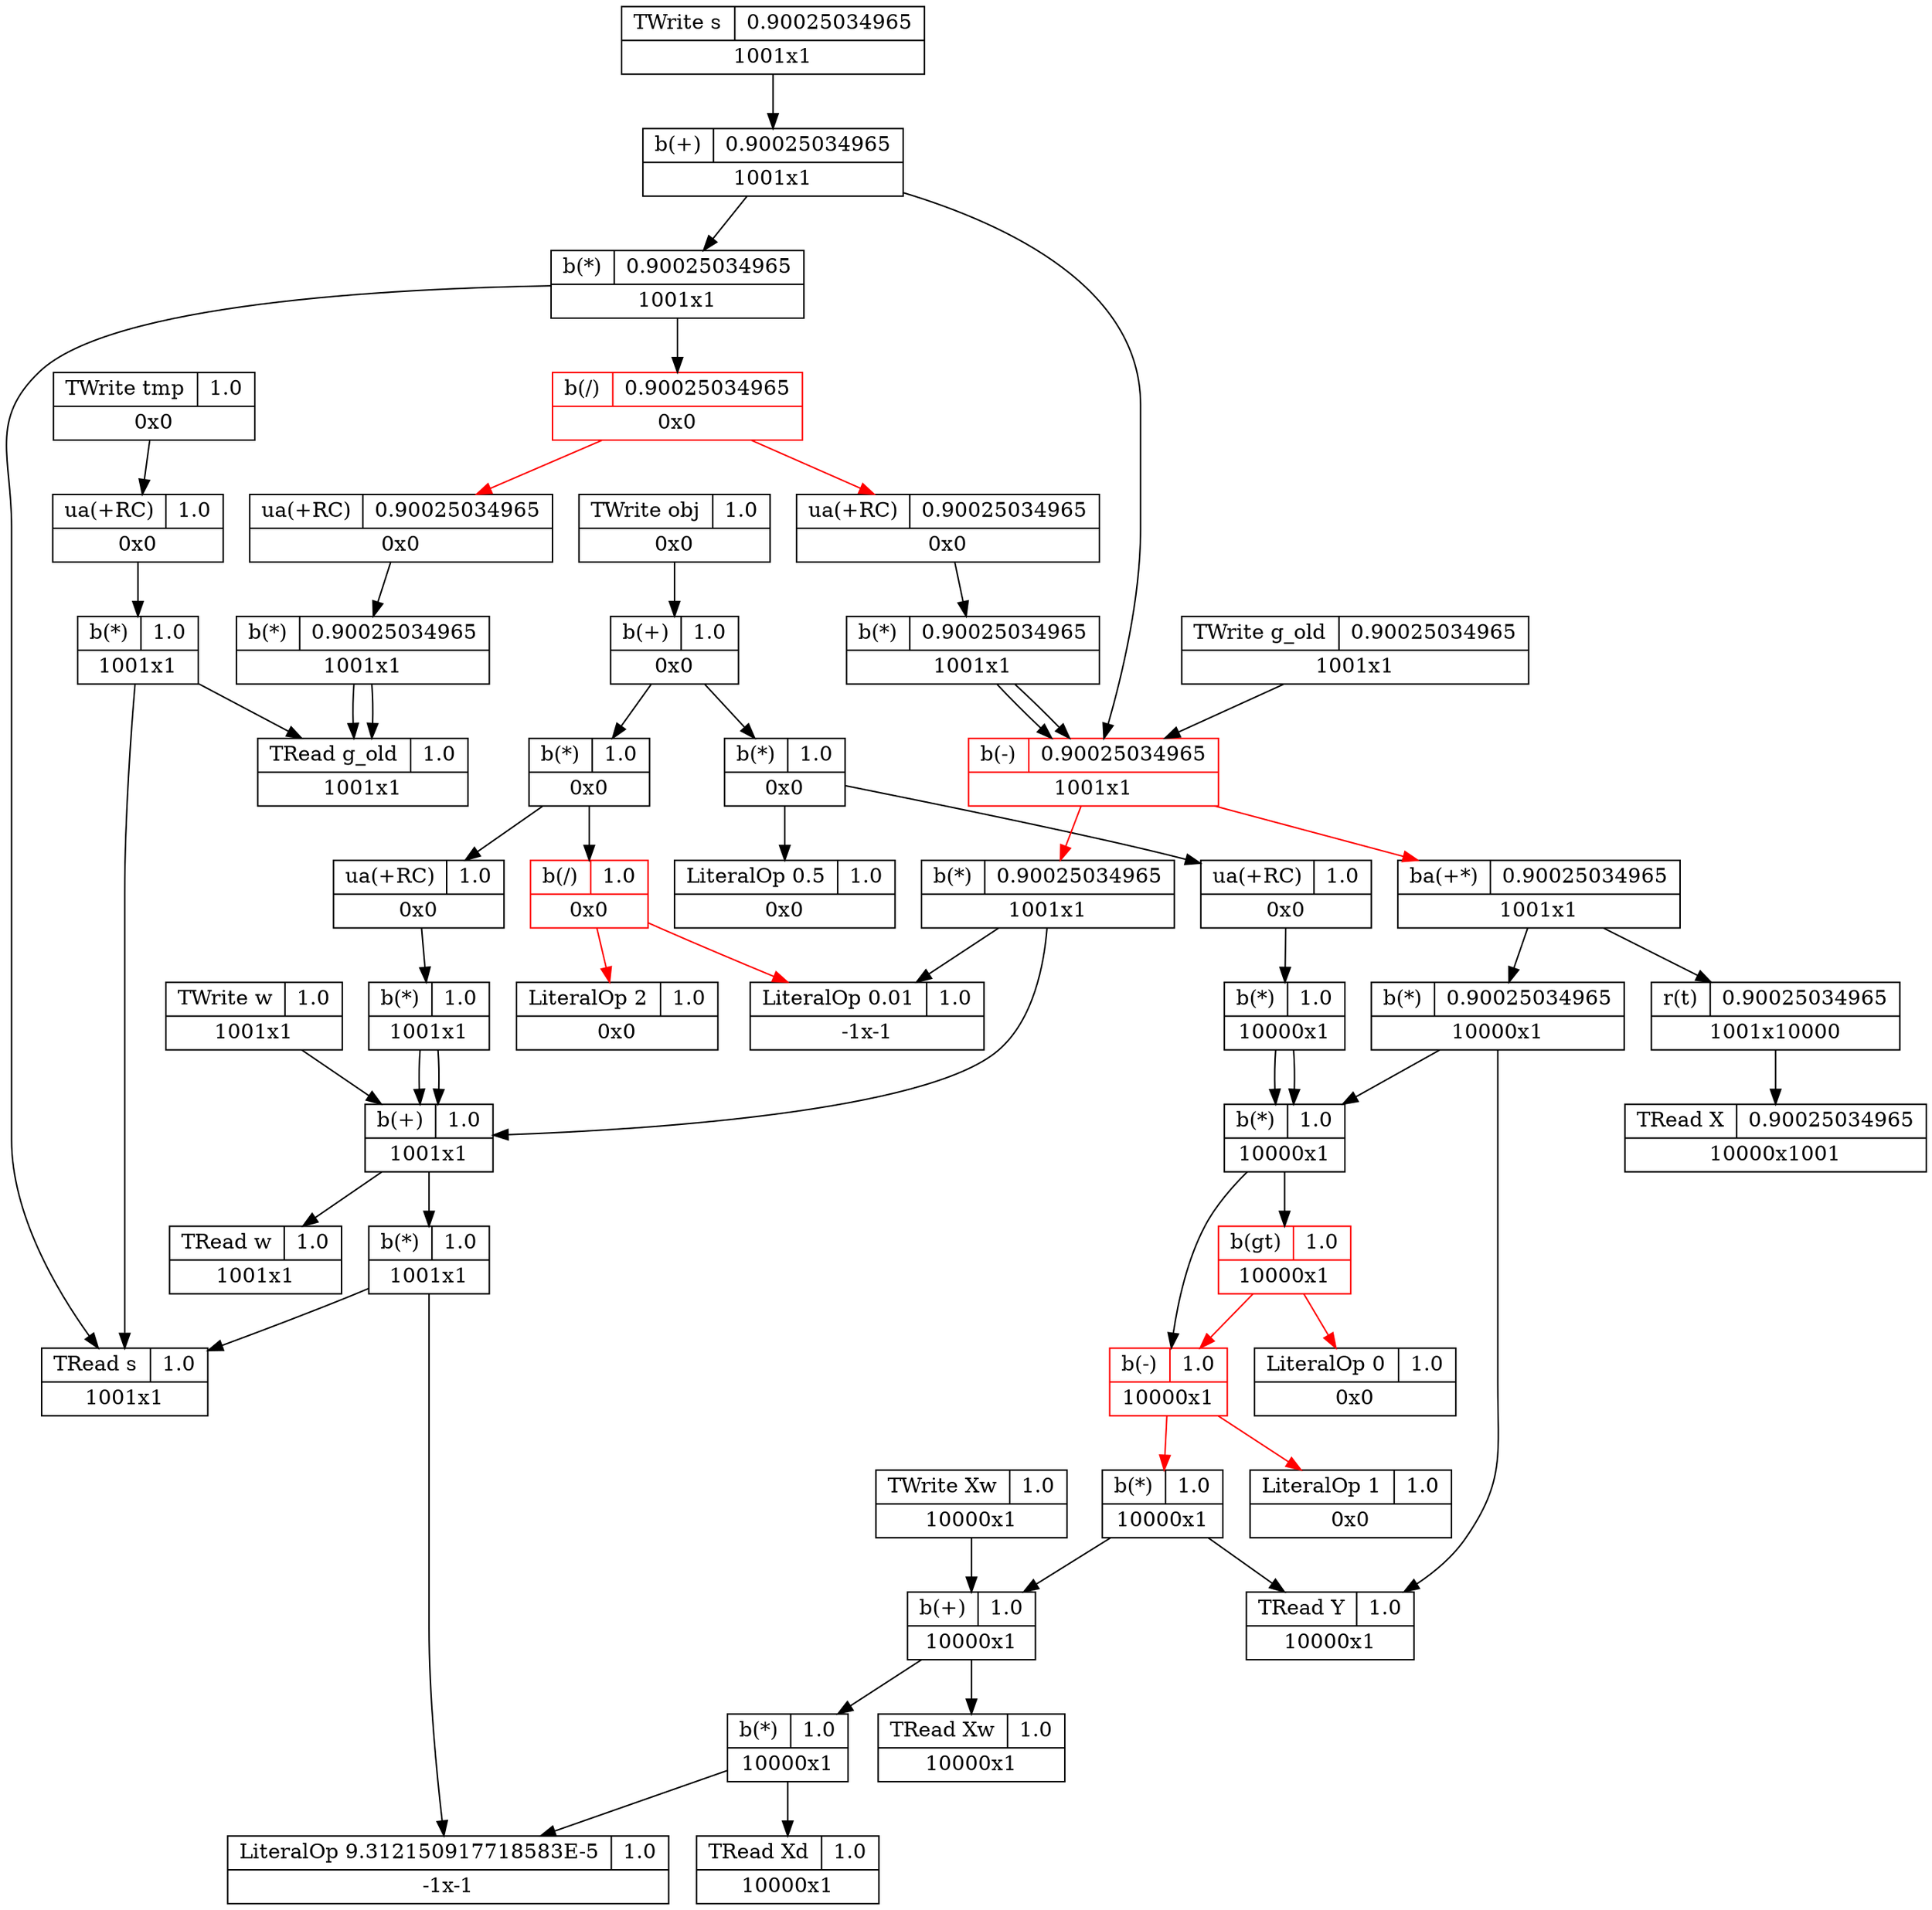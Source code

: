 digraph graphname {
2871 [shape=record label="{{TRead w | 1.0} | 1001x1}" color="black"];
2918 [shape=record label="{{LiteralOp 9.312150917718583E-5 | 1.0} | -1x-1}" color="black"];
2874 [shape=record label="{{TRead s | 1.0} | 1001x1}" color="black"];
2872 [shape=record label="{{b(*) | 1.0} | 1001x1}" color="black"];
2872->2918 [color="black"];
2872->2874 [color="black"];
2870 [shape=record label="{{b(+) | 1.0} | 1001x1}" color="black"];
2870->2871 [color="black"];
2870->2872 [color="black"];
2869 [shape=record label="{{TWrite w | 1.0} | 1001x1}" color="black"];
2869->2870 [color="black"];
2877 [shape=record label="{{TRead Xw | 1.0} | 10000x1}" color="black"];
2879 [shape=record label="{{TRead Xd | 1.0} | 10000x1}" color="black"];
2878 [shape=record label="{{b(*) | 1.0} | 10000x1}" color="black"];
2878->2918 [color="black"];
2878->2879 [color="black"];
2876 [shape=record label="{{b(+) | 1.0} | 10000x1}" color="black"];
2876->2877 [color="black"];
2876->2878 [color="black"];
2875 [shape=record label="{{TWrite Xw | 1.0} | 10000x1}" color="black"];
2875->2876 [color="black"];
2883 [shape=record label="{{LiteralOp 0.5 | 1.0} | 0x0}" color="black"];
2889 [shape=record label="{{LiteralOp 1 | 1.0} | 0x0}" color="black"];
2891 [shape=record label="{{TRead Y | 1.0} | 10000x1}" color="black"];
2890 [shape=record label="{{b(*) | 1.0} | 10000x1}" color="black"];
2890->2891 [color="black"];
2890->2876 [color="black"];
2888 [shape=record label="{{b(-) | 1.0} | 10000x1}" color="red"];
2888->2889 [color="red"];
2888->2890 [color="red"];
2892 [shape=record label="{{LiteralOp 0 | 1.0} | 0x0}" color="black"];
2887 [shape=record label="{{b(gt) | 1.0} | 10000x1}" color="red"];
2887->2888 [color="red"];
2887->2892 [color="red"];
2886 [shape=record label="{{b(*) | 1.0} | 10000x1}" color="black"];
2886->2887 [color="black"];
2886->2888 [color="black"];
2885 [shape=record label="{{b(*) | 1.0} | 10000x1}" color="black"];
2885->2886 [color="black"];
2885->2886 [color="black"];
2884 [shape=record label="{{ua(+RC) | 1.0} | 0x0}" color="black"];
2884->2885 [color="black"];
2882 [shape=record label="{{b(*) | 1.0} | 0x0}" color="black"];
2882->2883 [color="black"];
2882->2884 [color="black"];
2919 [shape=record label="{{LiteralOp 0.01 | 1.0} | -1x-1}" color="black"];
2896 [shape=record label="{{LiteralOp 2 | 1.0} | 0x0}" color="black"];
2894 [shape=record label="{{b(/) | 1.0} | 0x0}" color="red"];
2894->2919 [color="red"];
2894->2896 [color="red"];
2898 [shape=record label="{{b(*) | 1.0} | 1001x1}" color="black"];
2898->2870 [color="black"];
2898->2870 [color="black"];
2897 [shape=record label="{{ua(+RC) | 1.0} | 0x0}" color="black"];
2897->2898 [color="black"];
2893 [shape=record label="{{b(*) | 1.0} | 0x0}" color="black"];
2893->2894 [color="black"];
2893->2897 [color="black"];
2881 [shape=record label="{{b(+) | 1.0} | 0x0}" color="black"];
2881->2882 [color="black"];
2881->2893 [color="black"];
2880 [shape=record label="{{TWrite obj | 1.0} | 0x0}" color="black"];
2880->2881 [color="black"];
2902 [shape=record label="{{TRead g_old | 1.0} | 1001x1}" color="black"];
2901 [shape=record label="{{b(*) | 1.0} | 1001x1}" color="black"];
2901->2874 [color="black"];
2901->2902 [color="black"];
2900 [shape=record label="{{ua(+RC) | 1.0} | 0x0}" color="black"];
2900->2901 [color="black"];
2899 [shape=record label="{{TWrite tmp | 1.0} | 0x0}" color="black"];
2899->2900 [color="black"];
2912 [shape=record label="{{TRead X | 0.90025034965} | 10000x1001}" color="black"];
2911 [shape=record label="{{r(t) | 0.90025034965} | 1001x10000}" color="black"];
2911->2912 [color="black"];
2913 [shape=record label="{{b(*) | 0.90025034965} | 10000x1}" color="black"];
2913->2886 [color="black"];
2913->2891 [color="black"];
2910 [shape=record label="{{ba(+*) | 0.90025034965} | 1001x1}" color="black"];
2910->2911 [color="black"];
2910->2913 [color="black"];
2914 [shape=record label="{{b(*) | 0.90025034965} | 1001x1}" color="black"];
2914->2919 [color="black"];
2914->2870 [color="black"];
2909 [shape=record label="{{b(-) | 0.90025034965} | 1001x1}" color="red"];
2909->2910 [color="red"];
2909->2914 [color="red"];
2908 [shape=record label="{{b(*) | 0.90025034965} | 1001x1}" color="black"];
2908->2909 [color="black"];
2908->2909 [color="black"];
2907 [shape=record label="{{ua(+RC) | 0.90025034965} | 0x0}" color="black"];
2907->2908 [color="black"];
2916 [shape=record label="{{b(*) | 0.90025034965} | 1001x1}" color="black"];
2916->2902 [color="black"];
2916->2902 [color="black"];
2915 [shape=record label="{{ua(+RC) | 0.90025034965} | 0x0}" color="black"];
2915->2916 [color="black"];
2906 [shape=record label="{{b(/) | 0.90025034965} | 0x0}" color="red"];
2906->2907 [color="red"];
2906->2915 [color="red"];
2905 [shape=record label="{{b(*) | 0.90025034965} | 1001x1}" color="black"];
2905->2906 [color="black"];
2905->2874 [color="black"];
2904 [shape=record label="{{b(+) | 0.90025034965} | 1001x1}" color="black"];
2904->2905 [color="black"];
2904->2909 [color="black"];
2903 [shape=record label="{{TWrite s | 0.90025034965} | 1001x1}" color="black"];
2903->2904 [color="black"];
2917 [shape=record label="{{TWrite g_old | 0.90025034965} | 1001x1}" color="black"];
2917->2909 [color="black"];
}
